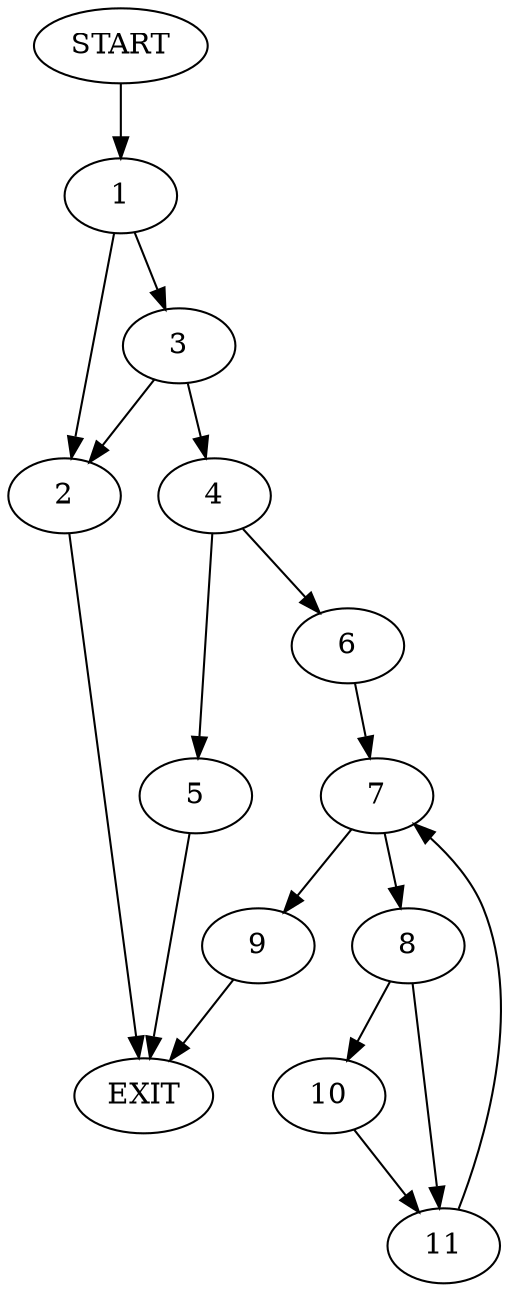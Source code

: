 digraph {
0 [label="START"]
12 [label="EXIT"]
0 -> 1
1 -> 2
1 -> 3
2 -> 12
3 -> 2
3 -> 4
4 -> 5
4 -> 6
6 -> 7
5 -> 12
7 -> 8
7 -> 9
8 -> 10
8 -> 11
9 -> 12
11 -> 7
10 -> 11
}
